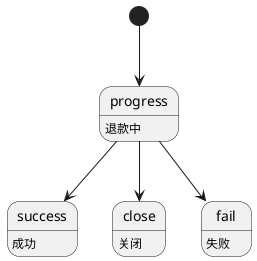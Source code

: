 @startuml

progress : 退款中
success : 成功
close : 关闭
fail : 失败

[*] --> progress
progress --> success
progress --> close
progress --> fail

@enduml
